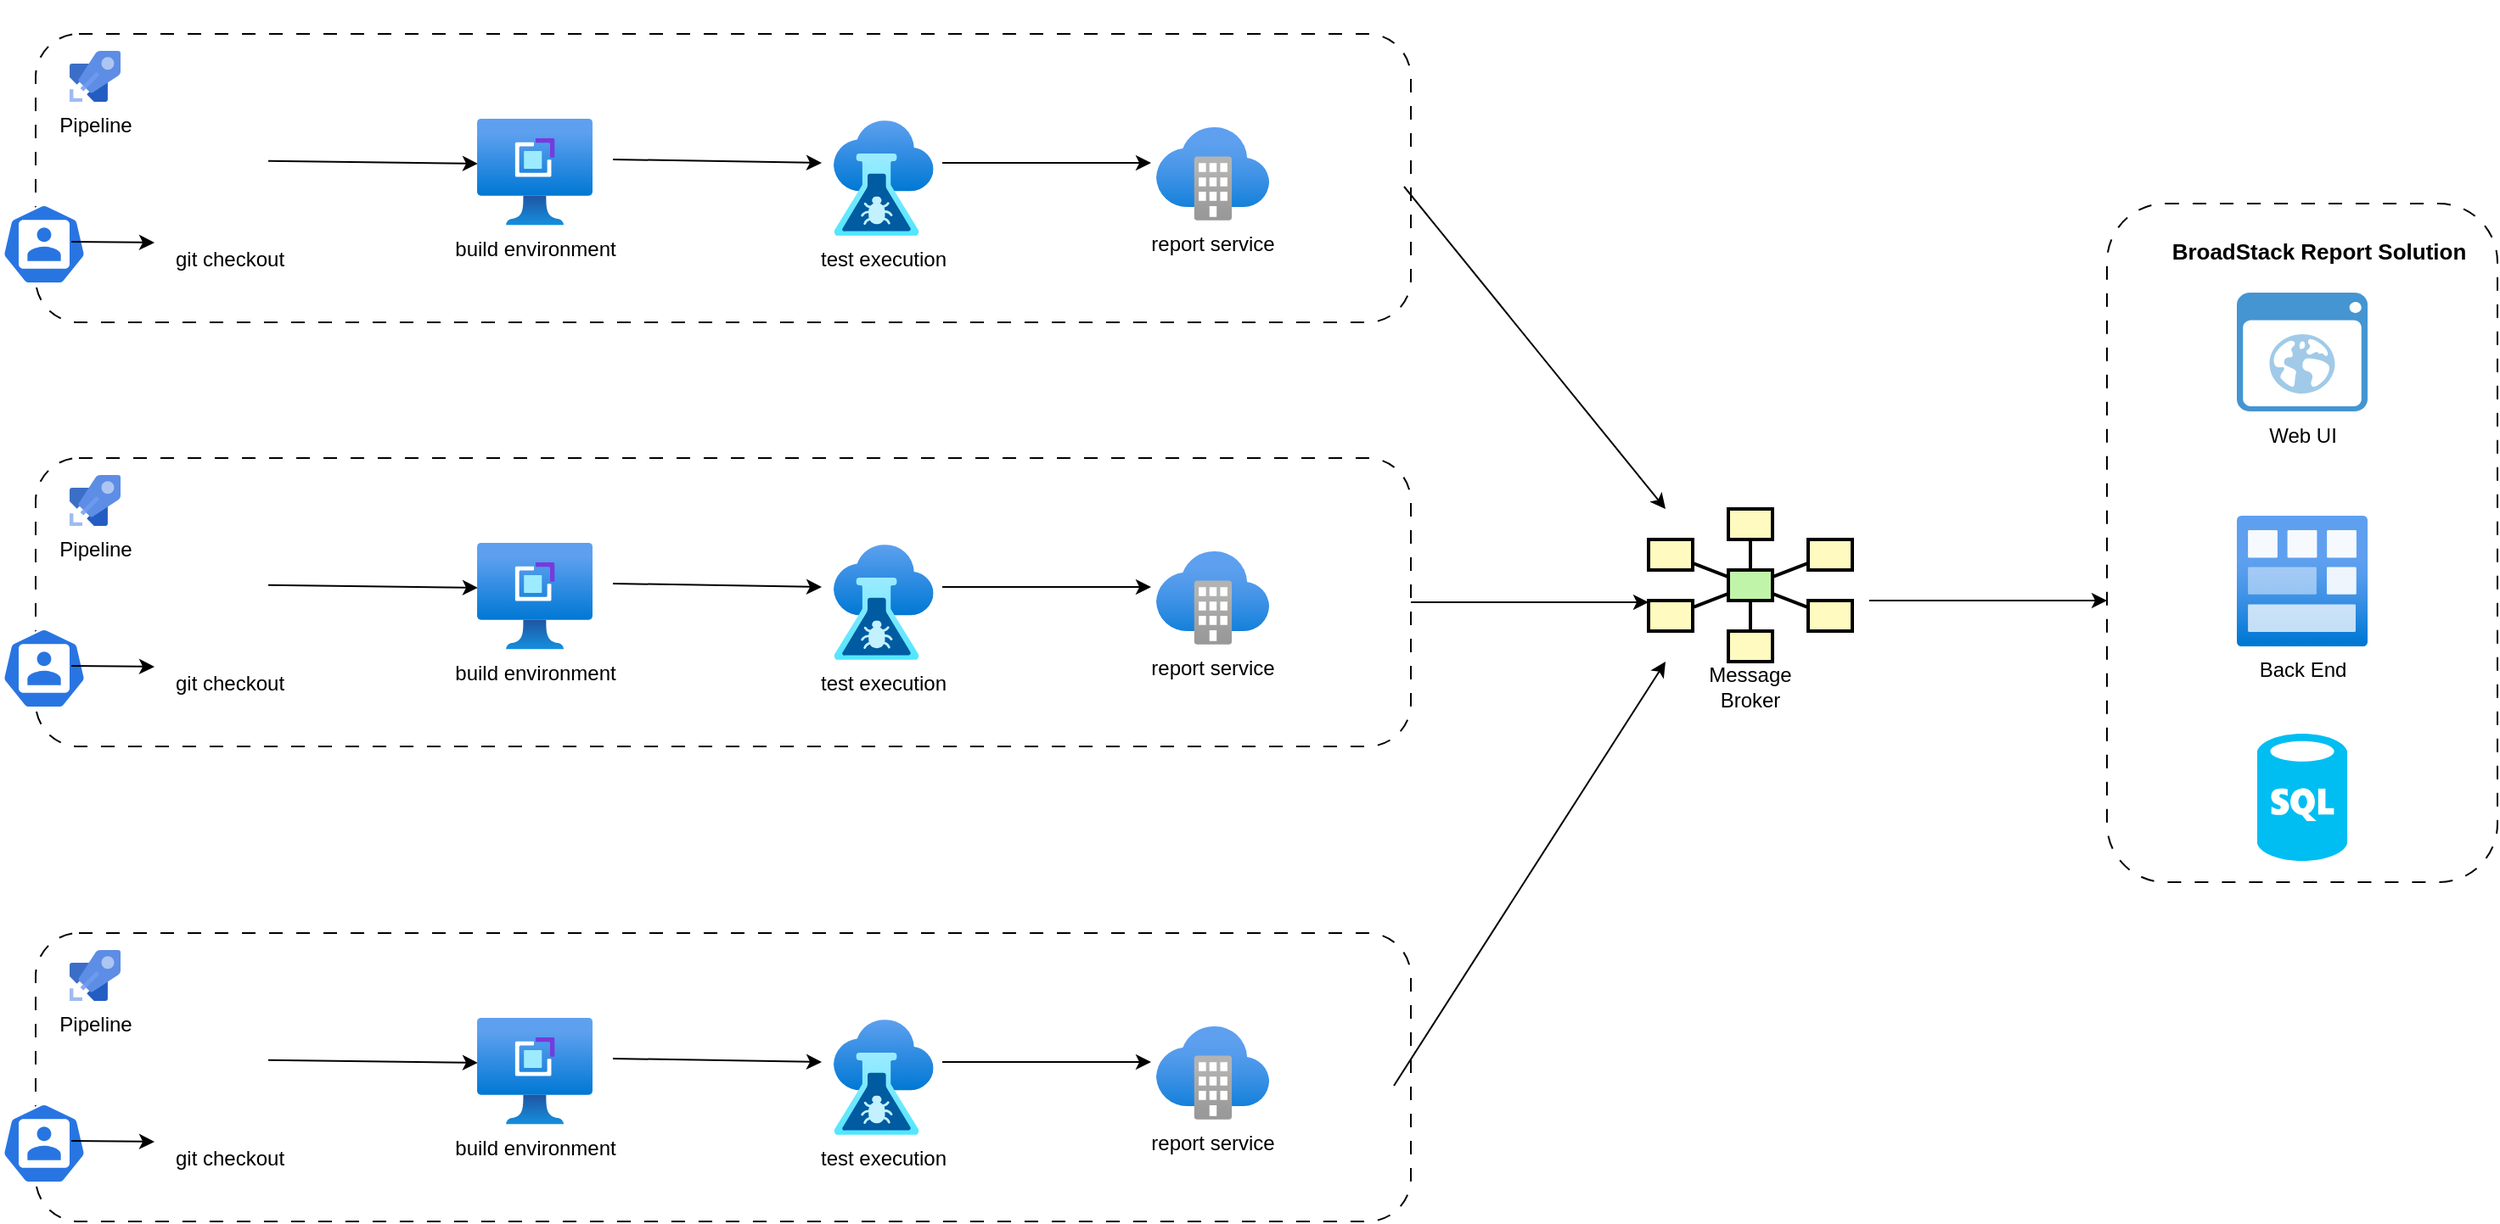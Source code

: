 <mxfile version="21.2.2" type="github">
  <diagram name="Page-1" id="3OZ1ly6HtQqpzifSx_4Y">
    <mxGraphModel dx="2842" dy="1162" grid="1" gridSize="10" guides="1" tooltips="1" connect="1" arrows="1" fold="1" page="1" pageScale="1" pageWidth="850" pageHeight="1100" math="0" shadow="0">
      <root>
        <mxCell id="0" />
        <mxCell id="1" parent="0" />
        <mxCell id="BY39oX_8v4uM8JRtesFo-12" value="&lt;b&gt;&lt;br&gt;&lt;/b&gt;" style="rounded=1;whiteSpace=wrap;html=1;fillColor=none;align=center;dashed=1;dashPattern=8 8;" vertex="1" parent="1">
          <mxGeometry x="980" y="320" width="230" height="400" as="geometry" />
        </mxCell>
        <mxCell id="BY39oX_8v4uM8JRtesFo-15" value="&lt;b&gt;&lt;font style=&quot;font-size: 13px;&quot;&gt;BroadStack Report Solution&lt;/font&gt;&lt;/b&gt;" style="text;html=1;strokeColor=none;fillColor=none;align=center;verticalAlign=middle;whiteSpace=wrap;rounded=0;" vertex="1" parent="1">
          <mxGeometry x="1010" y="332.5" width="190" height="30" as="geometry" />
        </mxCell>
        <mxCell id="BY39oX_8v4uM8JRtesFo-16" value="" style="verticalLabelPosition=bottom;html=1;verticalAlign=top;align=center;strokeColor=none;fillColor=#00BEF2;shape=mxgraph.azure.sql_database;" vertex="1" parent="1">
          <mxGeometry x="1068.5" y="632.5" width="53" height="75" as="geometry" />
        </mxCell>
        <mxCell id="BY39oX_8v4uM8JRtesFo-17" value="Web UI" style="shadow=0;dashed=0;html=1;strokeColor=none;fillColor=#4495D1;labelPosition=center;verticalLabelPosition=bottom;verticalAlign=top;align=center;outlineConnect=0;shape=mxgraph.veeam.2d.web_ui;" vertex="1" parent="1">
          <mxGeometry x="1056.5" y="372.5" width="77" height="70" as="geometry" />
        </mxCell>
        <mxCell id="BY39oX_8v4uM8JRtesFo-19" value="Back End" style="image;aspect=fixed;html=1;points=[];align=center;fontSize=12;image=img/lib/azure2/general/Module.svg;" vertex="1" parent="1">
          <mxGeometry x="1056.5" y="504" width="77" height="77" as="geometry" />
        </mxCell>
        <mxCell id="BY39oX_8v4uM8JRtesFo-28" value="" style="group" vertex="1" connectable="0" parent="1">
          <mxGeometry x="-240" y="200" width="810" height="190" as="geometry" />
        </mxCell>
        <mxCell id="BY39oX_8v4uM8JRtesFo-4" value="" style="rounded=1;whiteSpace=wrap;html=1;fillColor=none;dashed=1;dashPattern=8 8;" vertex="1" parent="BY39oX_8v4uM8JRtesFo-28">
          <mxGeometry y="20" width="810" height="170" as="geometry" />
        </mxCell>
        <mxCell id="BY39oX_8v4uM8JRtesFo-1" value="&amp;nbsp;Pipeline&amp;nbsp;" style="image;sketch=0;aspect=fixed;html=1;points=[];align=center;fontSize=12;image=img/lib/mscae/Azure_Pipelines.svg;" vertex="1" parent="BY39oX_8v4uM8JRtesFo-28">
          <mxGeometry x="20" y="30" width="30" height="30" as="geometry" />
        </mxCell>
        <mxCell id="BY39oX_8v4uM8JRtesFo-31" value="git checkout" style="shape=image;html=1;verticalAlign=top;verticalLabelPosition=bottom;labelBackgroundColor=#ffffff;imageAspect=0;aspect=fixed;image=https://cdn2.iconfinder.com/data/icons/css-vol-2/24/git-fork-128.png" vertex="1" parent="BY39oX_8v4uM8JRtesFo-28">
          <mxGeometry x="70" y="51" width="88" height="88" as="geometry" />
        </mxCell>
        <mxCell id="BY39oX_8v4uM8JRtesFo-37" value="" style="endArrow=classic;html=1;rounded=0;entryX=0.007;entryY=0.422;entryDx=0;entryDy=0;entryPerimeter=0;" edge="1" parent="BY39oX_8v4uM8JRtesFo-28" target="BY39oX_8v4uM8JRtesFo-38">
          <mxGeometry width="50" height="50" relative="1" as="geometry">
            <mxPoint x="137" y="94.923" as="sourcePoint" />
            <mxPoint x="240.088" y="94.743" as="targetPoint" />
          </mxGeometry>
        </mxCell>
        <mxCell id="BY39oX_8v4uM8JRtesFo-38" value="build environment" style="image;aspect=fixed;html=1;points=[];align=center;fontSize=12;image=img/lib/azure2/other/VM_Application_Definition.svg;" vertex="1" parent="BY39oX_8v4uM8JRtesFo-28">
          <mxGeometry x="260" y="70" width="68" height="62.8" as="geometry" />
        </mxCell>
        <mxCell id="BY39oX_8v4uM8JRtesFo-39" value="test execution" style="image;aspect=fixed;html=1;points=[];align=center;fontSize=12;image=img/lib/azure2/devops/CloudTest.svg;" vertex="1" parent="BY39oX_8v4uM8JRtesFo-28">
          <mxGeometry x="470" y="71" width="58.8" height="68" as="geometry" />
        </mxCell>
        <mxCell id="BY39oX_8v4uM8JRtesFo-40" value="" style="endArrow=classic;html=1;rounded=0;entryX=0.007;entryY=0.422;entryDx=0;entryDy=0;entryPerimeter=0;" edge="1" parent="BY39oX_8v4uM8JRtesFo-28">
          <mxGeometry width="50" height="50" relative="1" as="geometry">
            <mxPoint x="340" y="93.963" as="sourcePoint" />
            <mxPoint x="463" y="96.04" as="targetPoint" />
          </mxGeometry>
        </mxCell>
        <mxCell id="BY39oX_8v4uM8JRtesFo-41" value="report service" style="image;aspect=fixed;html=1;points=[];align=center;fontSize=12;image=img/lib/azure2/integration/Software_as_a_Service.svg;" vertex="1" parent="BY39oX_8v4uM8JRtesFo-28">
          <mxGeometry x="660" y="74.9" width="66.54" height="55.1" as="geometry" />
        </mxCell>
        <mxCell id="BY39oX_8v4uM8JRtesFo-42" value="" style="endArrow=classic;html=1;rounded=0;entryX=0.007;entryY=0.422;entryDx=0;entryDy=0;entryPerimeter=0;" edge="1" parent="BY39oX_8v4uM8JRtesFo-28">
          <mxGeometry width="50" height="50" relative="1" as="geometry">
            <mxPoint x="534" y="96" as="sourcePoint" />
            <mxPoint x="657" y="96.04" as="targetPoint" />
          </mxGeometry>
        </mxCell>
        <mxCell id="BY39oX_8v4uM8JRtesFo-29" value="" style="sketch=0;html=1;dashed=0;whitespace=wrap;fillColor=#2875E2;strokeColor=#ffffff;points=[[0.005,0.63,0],[0.1,0.2,0],[0.9,0.2,0],[0.5,0,0],[0.995,0.63,0],[0.72,0.99,0],[0.5,1,0],[0.28,0.99,0]];verticalLabelPosition=bottom;align=center;verticalAlign=top;shape=mxgraph.kubernetes.icon;prIcon=user" vertex="1" parent="1">
          <mxGeometry x="-260" y="320" width="50" height="48" as="geometry" />
        </mxCell>
        <mxCell id="BY39oX_8v4uM8JRtesFo-30" value="" style="endArrow=classic;html=1;rounded=0;exitX=0.82;exitY=0.469;exitDx=0;exitDy=0;exitPerimeter=0;" edge="1" parent="1" source="BY39oX_8v4uM8JRtesFo-29">
          <mxGeometry width="50" height="50" relative="1" as="geometry">
            <mxPoint x="180" y="390" as="sourcePoint" />
            <mxPoint x="-170" y="343" as="targetPoint" />
          </mxGeometry>
        </mxCell>
        <mxCell id="BY39oX_8v4uM8JRtesFo-43" value="" style="endArrow=classic;html=1;rounded=0;" edge="1" parent="1">
          <mxGeometry width="50" height="50" relative="1" as="geometry">
            <mxPoint x="566" y="310" as="sourcePoint" />
            <mxPoint x="720" y="500" as="targetPoint" />
          </mxGeometry>
        </mxCell>
        <mxCell id="BY39oX_8v4uM8JRtesFo-77" value="" style="group" vertex="1" connectable="0" parent="1">
          <mxGeometry x="-240" y="450" width="810" height="190" as="geometry" />
        </mxCell>
        <mxCell id="BY39oX_8v4uM8JRtesFo-78" value="" style="rounded=1;whiteSpace=wrap;html=1;fillColor=none;dashed=1;dashPattern=8 8;" vertex="1" parent="BY39oX_8v4uM8JRtesFo-77">
          <mxGeometry y="20" width="810" height="170" as="geometry" />
        </mxCell>
        <mxCell id="BY39oX_8v4uM8JRtesFo-79" value="&amp;nbsp;Pipeline&amp;nbsp;" style="image;sketch=0;aspect=fixed;html=1;points=[];align=center;fontSize=12;image=img/lib/mscae/Azure_Pipelines.svg;" vertex="1" parent="BY39oX_8v4uM8JRtesFo-77">
          <mxGeometry x="20" y="30" width="30" height="30" as="geometry" />
        </mxCell>
        <mxCell id="BY39oX_8v4uM8JRtesFo-80" value="git checkout" style="shape=image;html=1;verticalAlign=top;verticalLabelPosition=bottom;labelBackgroundColor=#ffffff;imageAspect=0;aspect=fixed;image=https://cdn2.iconfinder.com/data/icons/css-vol-2/24/git-fork-128.png" vertex="1" parent="BY39oX_8v4uM8JRtesFo-77">
          <mxGeometry x="70" y="51" width="88" height="88" as="geometry" />
        </mxCell>
        <mxCell id="BY39oX_8v4uM8JRtesFo-81" value="" style="endArrow=classic;html=1;rounded=0;entryX=0.007;entryY=0.422;entryDx=0;entryDy=0;entryPerimeter=0;" edge="1" parent="BY39oX_8v4uM8JRtesFo-77" target="BY39oX_8v4uM8JRtesFo-82">
          <mxGeometry width="50" height="50" relative="1" as="geometry">
            <mxPoint x="137" y="94.923" as="sourcePoint" />
            <mxPoint x="240.088" y="94.743" as="targetPoint" />
          </mxGeometry>
        </mxCell>
        <mxCell id="BY39oX_8v4uM8JRtesFo-82" value="build environment" style="image;aspect=fixed;html=1;points=[];align=center;fontSize=12;image=img/lib/azure2/other/VM_Application_Definition.svg;" vertex="1" parent="BY39oX_8v4uM8JRtesFo-77">
          <mxGeometry x="260" y="70" width="68" height="62.8" as="geometry" />
        </mxCell>
        <mxCell id="BY39oX_8v4uM8JRtesFo-83" value="test execution" style="image;aspect=fixed;html=1;points=[];align=center;fontSize=12;image=img/lib/azure2/devops/CloudTest.svg;" vertex="1" parent="BY39oX_8v4uM8JRtesFo-77">
          <mxGeometry x="470" y="71" width="58.8" height="68" as="geometry" />
        </mxCell>
        <mxCell id="BY39oX_8v4uM8JRtesFo-84" value="" style="endArrow=classic;html=1;rounded=0;entryX=0.007;entryY=0.422;entryDx=0;entryDy=0;entryPerimeter=0;" edge="1" parent="BY39oX_8v4uM8JRtesFo-77">
          <mxGeometry width="50" height="50" relative="1" as="geometry">
            <mxPoint x="340" y="93.963" as="sourcePoint" />
            <mxPoint x="463" y="96.04" as="targetPoint" />
          </mxGeometry>
        </mxCell>
        <mxCell id="BY39oX_8v4uM8JRtesFo-85" value="report service" style="image;aspect=fixed;html=1;points=[];align=center;fontSize=12;image=img/lib/azure2/integration/Software_as_a_Service.svg;" vertex="1" parent="BY39oX_8v4uM8JRtesFo-77">
          <mxGeometry x="660" y="74.9" width="66.54" height="55.1" as="geometry" />
        </mxCell>
        <mxCell id="BY39oX_8v4uM8JRtesFo-86" value="" style="endArrow=classic;html=1;rounded=0;entryX=0.007;entryY=0.422;entryDx=0;entryDy=0;entryPerimeter=0;" edge="1" parent="BY39oX_8v4uM8JRtesFo-77">
          <mxGeometry width="50" height="50" relative="1" as="geometry">
            <mxPoint x="534" y="96" as="sourcePoint" />
            <mxPoint x="657" y="96.04" as="targetPoint" />
          </mxGeometry>
        </mxCell>
        <mxCell id="BY39oX_8v4uM8JRtesFo-87" value="" style="sketch=0;html=1;dashed=0;whitespace=wrap;fillColor=#2875E2;strokeColor=#ffffff;points=[[0.005,0.63,0],[0.1,0.2,0],[0.9,0.2,0],[0.5,0,0],[0.995,0.63,0],[0.72,0.99,0],[0.5,1,0],[0.28,0.99,0]];verticalLabelPosition=bottom;align=center;verticalAlign=top;shape=mxgraph.kubernetes.icon;prIcon=user" vertex="1" parent="1">
          <mxGeometry x="-260" y="570" width="50" height="48" as="geometry" />
        </mxCell>
        <mxCell id="BY39oX_8v4uM8JRtesFo-88" value="" style="endArrow=classic;html=1;rounded=0;exitX=0.82;exitY=0.469;exitDx=0;exitDy=0;exitPerimeter=0;" edge="1" parent="1" source="BY39oX_8v4uM8JRtesFo-87">
          <mxGeometry width="50" height="50" relative="1" as="geometry">
            <mxPoint x="180" y="640" as="sourcePoint" />
            <mxPoint x="-170" y="593" as="targetPoint" />
          </mxGeometry>
        </mxCell>
        <mxCell id="BY39oX_8v4uM8JRtesFo-89" value="" style="group" vertex="1" connectable="0" parent="1">
          <mxGeometry x="-240" y="730" width="810" height="190" as="geometry" />
        </mxCell>
        <mxCell id="BY39oX_8v4uM8JRtesFo-90" value="" style="rounded=1;whiteSpace=wrap;html=1;fillColor=none;dashed=1;dashPattern=8 8;" vertex="1" parent="BY39oX_8v4uM8JRtesFo-89">
          <mxGeometry y="20" width="810" height="170" as="geometry" />
        </mxCell>
        <mxCell id="BY39oX_8v4uM8JRtesFo-91" value="&amp;nbsp;Pipeline&amp;nbsp;" style="image;sketch=0;aspect=fixed;html=1;points=[];align=center;fontSize=12;image=img/lib/mscae/Azure_Pipelines.svg;" vertex="1" parent="BY39oX_8v4uM8JRtesFo-89">
          <mxGeometry x="20" y="30" width="30" height="30" as="geometry" />
        </mxCell>
        <mxCell id="BY39oX_8v4uM8JRtesFo-92" value="git checkout" style="shape=image;html=1;verticalAlign=top;verticalLabelPosition=bottom;labelBackgroundColor=#ffffff;imageAspect=0;aspect=fixed;image=https://cdn2.iconfinder.com/data/icons/css-vol-2/24/git-fork-128.png" vertex="1" parent="BY39oX_8v4uM8JRtesFo-89">
          <mxGeometry x="70" y="51" width="88" height="88" as="geometry" />
        </mxCell>
        <mxCell id="BY39oX_8v4uM8JRtesFo-93" value="" style="endArrow=classic;html=1;rounded=0;entryX=0.007;entryY=0.422;entryDx=0;entryDy=0;entryPerimeter=0;" edge="1" parent="BY39oX_8v4uM8JRtesFo-89" target="BY39oX_8v4uM8JRtesFo-94">
          <mxGeometry width="50" height="50" relative="1" as="geometry">
            <mxPoint x="137" y="94.923" as="sourcePoint" />
            <mxPoint x="240.088" y="94.743" as="targetPoint" />
          </mxGeometry>
        </mxCell>
        <mxCell id="BY39oX_8v4uM8JRtesFo-94" value="build environment" style="image;aspect=fixed;html=1;points=[];align=center;fontSize=12;image=img/lib/azure2/other/VM_Application_Definition.svg;" vertex="1" parent="BY39oX_8v4uM8JRtesFo-89">
          <mxGeometry x="260" y="70" width="68" height="62.8" as="geometry" />
        </mxCell>
        <mxCell id="BY39oX_8v4uM8JRtesFo-95" value="test execution" style="image;aspect=fixed;html=1;points=[];align=center;fontSize=12;image=img/lib/azure2/devops/CloudTest.svg;" vertex="1" parent="BY39oX_8v4uM8JRtesFo-89">
          <mxGeometry x="470" y="71" width="58.8" height="68" as="geometry" />
        </mxCell>
        <mxCell id="BY39oX_8v4uM8JRtesFo-96" value="" style="endArrow=classic;html=1;rounded=0;entryX=0.007;entryY=0.422;entryDx=0;entryDy=0;entryPerimeter=0;" edge="1" parent="BY39oX_8v4uM8JRtesFo-89">
          <mxGeometry width="50" height="50" relative="1" as="geometry">
            <mxPoint x="340" y="93.963" as="sourcePoint" />
            <mxPoint x="463" y="96.04" as="targetPoint" />
          </mxGeometry>
        </mxCell>
        <mxCell id="BY39oX_8v4uM8JRtesFo-97" value="report service" style="image;aspect=fixed;html=1;points=[];align=center;fontSize=12;image=img/lib/azure2/integration/Software_as_a_Service.svg;" vertex="1" parent="BY39oX_8v4uM8JRtesFo-89">
          <mxGeometry x="660" y="74.9" width="66.54" height="55.1" as="geometry" />
        </mxCell>
        <mxCell id="BY39oX_8v4uM8JRtesFo-98" value="" style="endArrow=classic;html=1;rounded=0;entryX=0.007;entryY=0.422;entryDx=0;entryDy=0;entryPerimeter=0;" edge="1" parent="BY39oX_8v4uM8JRtesFo-89">
          <mxGeometry width="50" height="50" relative="1" as="geometry">
            <mxPoint x="534" y="96" as="sourcePoint" />
            <mxPoint x="657" y="96.04" as="targetPoint" />
          </mxGeometry>
        </mxCell>
        <mxCell id="BY39oX_8v4uM8JRtesFo-99" value="" style="sketch=0;html=1;dashed=0;whitespace=wrap;fillColor=#2875E2;strokeColor=#ffffff;points=[[0.005,0.63,0],[0.1,0.2,0],[0.9,0.2,0],[0.5,0,0],[0.995,0.63,0],[0.72,0.99,0],[0.5,1,0],[0.28,0.99,0]];verticalLabelPosition=bottom;align=center;verticalAlign=top;shape=mxgraph.kubernetes.icon;prIcon=user" vertex="1" parent="1">
          <mxGeometry x="-260" y="850" width="50" height="48" as="geometry" />
        </mxCell>
        <mxCell id="BY39oX_8v4uM8JRtesFo-100" value="" style="endArrow=classic;html=1;rounded=0;exitX=0.82;exitY=0.469;exitDx=0;exitDy=0;exitPerimeter=0;" edge="1" parent="1" source="BY39oX_8v4uM8JRtesFo-99">
          <mxGeometry width="50" height="50" relative="1" as="geometry">
            <mxPoint x="180" y="920" as="sourcePoint" />
            <mxPoint x="-170" y="873" as="targetPoint" />
          </mxGeometry>
        </mxCell>
        <mxCell id="BY39oX_8v4uM8JRtesFo-101" value="" style="endArrow=classic;html=1;rounded=0;exitX=1;exitY=0.5;exitDx=0;exitDy=0;" edge="1" parent="1" source="BY39oX_8v4uM8JRtesFo-78">
          <mxGeometry width="50" height="50" relative="1" as="geometry">
            <mxPoint x="610" y="537.5" as="sourcePoint" />
            <mxPoint x="710" y="555" as="targetPoint" />
          </mxGeometry>
        </mxCell>
        <mxCell id="BY39oX_8v4uM8JRtesFo-102" value="" style="endArrow=classic;html=1;rounded=0;exitX=1;exitY=0.5;exitDx=0;exitDy=0;" edge="1" parent="1">
          <mxGeometry width="50" height="50" relative="1" as="geometry">
            <mxPoint x="560" y="840" as="sourcePoint" />
            <mxPoint x="720" y="590" as="targetPoint" />
          </mxGeometry>
        </mxCell>
        <mxCell id="BY39oX_8v4uM8JRtesFo-63" value="" style="strokeWidth=2;dashed=0;align=center;fontSize=8;shape=rect;fillColor=#fffbc0;strokeColor=#000000;" vertex="1" parent="1">
          <mxGeometry x="757" y="500" width="26" height="18" as="geometry" />
        </mxCell>
        <mxCell id="BY39oX_8v4uM8JRtesFo-64" value="" style="strokeWidth=2;dashed=0;align=center;fontSize=8;shape=rect;fillColor=#fffbc0;strokeColor=#000000;" vertex="1" parent="1">
          <mxGeometry x="710" y="518" width="26" height="18" as="geometry" />
        </mxCell>
        <mxCell id="BY39oX_8v4uM8JRtesFo-65" value="" style="strokeWidth=2;dashed=0;align=center;fontSize=8;shape=rect;fillColor=#fffbc0;strokeColor=#000000;" vertex="1" parent="1">
          <mxGeometry x="804" y="518" width="26" height="18" as="geometry" />
        </mxCell>
        <mxCell id="BY39oX_8v4uM8JRtesFo-66" value="" style="strokeWidth=2;dashed=0;align=center;fontSize=8;shape=rect;fillColor=#fffbc0;strokeColor=#000000;" vertex="1" parent="1">
          <mxGeometry x="710" y="554" width="26" height="18" as="geometry" />
        </mxCell>
        <mxCell id="BY39oX_8v4uM8JRtesFo-67" value="" style="strokeWidth=2;dashed=0;align=center;fontSize=8;shape=rect;fillColor=#fffbc0;strokeColor=#000000;" vertex="1" parent="1">
          <mxGeometry x="804" y="554" width="26" height="18" as="geometry" />
        </mxCell>
        <mxCell id="BY39oX_8v4uM8JRtesFo-68" value="" style="strokeWidth=2;dashed=0;align=center;fontSize=8;shape=rect;fillColor=#fffbc0;strokeColor=#000000;" vertex="1" parent="1">
          <mxGeometry x="757" y="572" width="26" height="18" as="geometry" />
        </mxCell>
        <mxCell id="BY39oX_8v4uM8JRtesFo-69" value="" style="strokeWidth=2;dashed=0;align=center;fontSize=8;shape=rect;fillColor=#c0f5a9;strokeColor=#000000;" vertex="1" parent="1">
          <mxGeometry x="757" y="536" width="26" height="18" as="geometry" />
        </mxCell>
        <mxCell id="BY39oX_8v4uM8JRtesFo-70" value="" style="edgeStyle=none;endArrow=none;dashed=0;html=1;strokeWidth=2;rounded=0;" edge="1" source="BY39oX_8v4uM8JRtesFo-69" target="BY39oX_8v4uM8JRtesFo-63" parent="1">
          <mxGeometry relative="1" as="geometry" />
        </mxCell>
        <mxCell id="BY39oX_8v4uM8JRtesFo-71" value="" style="edgeStyle=none;endArrow=none;dashed=0;html=1;strokeWidth=2;rounded=0;" edge="1" source="BY39oX_8v4uM8JRtesFo-69" target="BY39oX_8v4uM8JRtesFo-64" parent="1">
          <mxGeometry relative="1" as="geometry" />
        </mxCell>
        <mxCell id="BY39oX_8v4uM8JRtesFo-72" value="" style="edgeStyle=none;endArrow=none;dashed=0;html=1;strokeWidth=2;rounded=0;" edge="1" source="BY39oX_8v4uM8JRtesFo-69" target="BY39oX_8v4uM8JRtesFo-65" parent="1">
          <mxGeometry relative="1" as="geometry" />
        </mxCell>
        <mxCell id="BY39oX_8v4uM8JRtesFo-73" value="" style="edgeStyle=none;endArrow=none;dashed=0;html=1;strokeWidth=2;rounded=0;" edge="1" source="BY39oX_8v4uM8JRtesFo-69" target="BY39oX_8v4uM8JRtesFo-66" parent="1">
          <mxGeometry relative="1" as="geometry" />
        </mxCell>
        <mxCell id="BY39oX_8v4uM8JRtesFo-74" value="" style="edgeStyle=none;endArrow=none;dashed=0;html=1;strokeWidth=2;rounded=0;" edge="1" source="BY39oX_8v4uM8JRtesFo-69" target="BY39oX_8v4uM8JRtesFo-67" parent="1">
          <mxGeometry relative="1" as="geometry" />
        </mxCell>
        <mxCell id="BY39oX_8v4uM8JRtesFo-75" value="" style="edgeStyle=none;endArrow=none;dashed=0;html=1;strokeWidth=2;rounded=0;" edge="1" source="BY39oX_8v4uM8JRtesFo-69" target="BY39oX_8v4uM8JRtesFo-68" parent="1">
          <mxGeometry relative="1" as="geometry" />
        </mxCell>
        <mxCell id="BY39oX_8v4uM8JRtesFo-103" value="Message Broker" style="text;html=1;strokeColor=none;fillColor=none;align=center;verticalAlign=middle;whiteSpace=wrap;rounded=0;" vertex="1" parent="1">
          <mxGeometry x="740" y="590" width="60" height="30" as="geometry" />
        </mxCell>
        <mxCell id="BY39oX_8v4uM8JRtesFo-104" value="" style="endArrow=classic;html=1;rounded=0;exitX=1;exitY=0.5;exitDx=0;exitDy=0;" edge="1" parent="1">
          <mxGeometry width="50" height="50" relative="1" as="geometry">
            <mxPoint x="840" y="554" as="sourcePoint" />
            <mxPoint x="980" y="554" as="targetPoint" />
          </mxGeometry>
        </mxCell>
      </root>
    </mxGraphModel>
  </diagram>
</mxfile>
